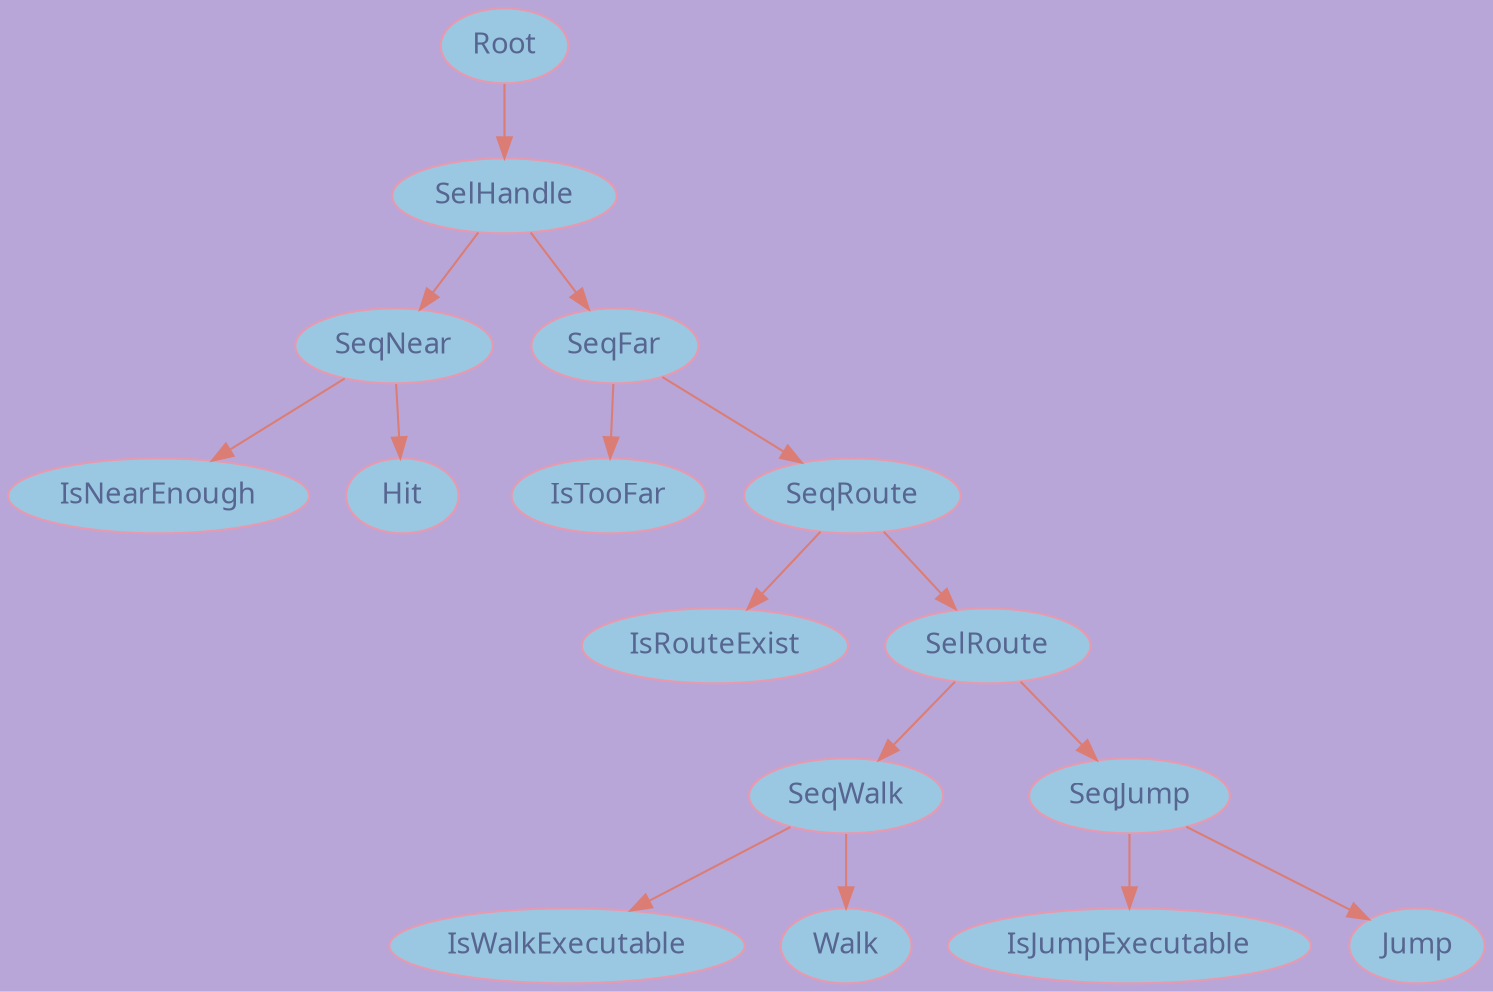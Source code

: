 digraph DecisionTree{
bgcolor="#b8a6d9"

node[color="#e799b0"]
node[fillcolor="#9ac8e2",style="radial"]
node[fontcolor="#576690"]
node[fontname="Bahnschrift"]

edge[color="#db7d74"]

Root->SelHandle;


SelHandle->SeqNear
SeqNear->IsNearEnough
SeqNear->Hit

SelHandle->SeqFar
SeqFar->IsTooFar
SeqFar->SeqRoute

SeqRoute->IsRouteExist
SeqRoute->SelRoute

SelRoute->SeqWalk
SeqWalk->IsWalkExecutable
SeqWalk->Walk

SelRoute->SeqJump 
SeqJump->IsJumpExecutable
SeqJump->Jump

}